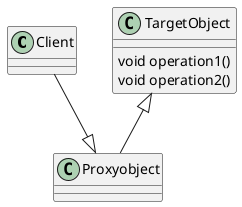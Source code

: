 @startuml
class Client{
}
class Proxyobject{
}
class TargetObject{
void operation1()
void operation2()
}
Client --|> Proxyobject
TargetObject <|-- Proxyobject

@enduml